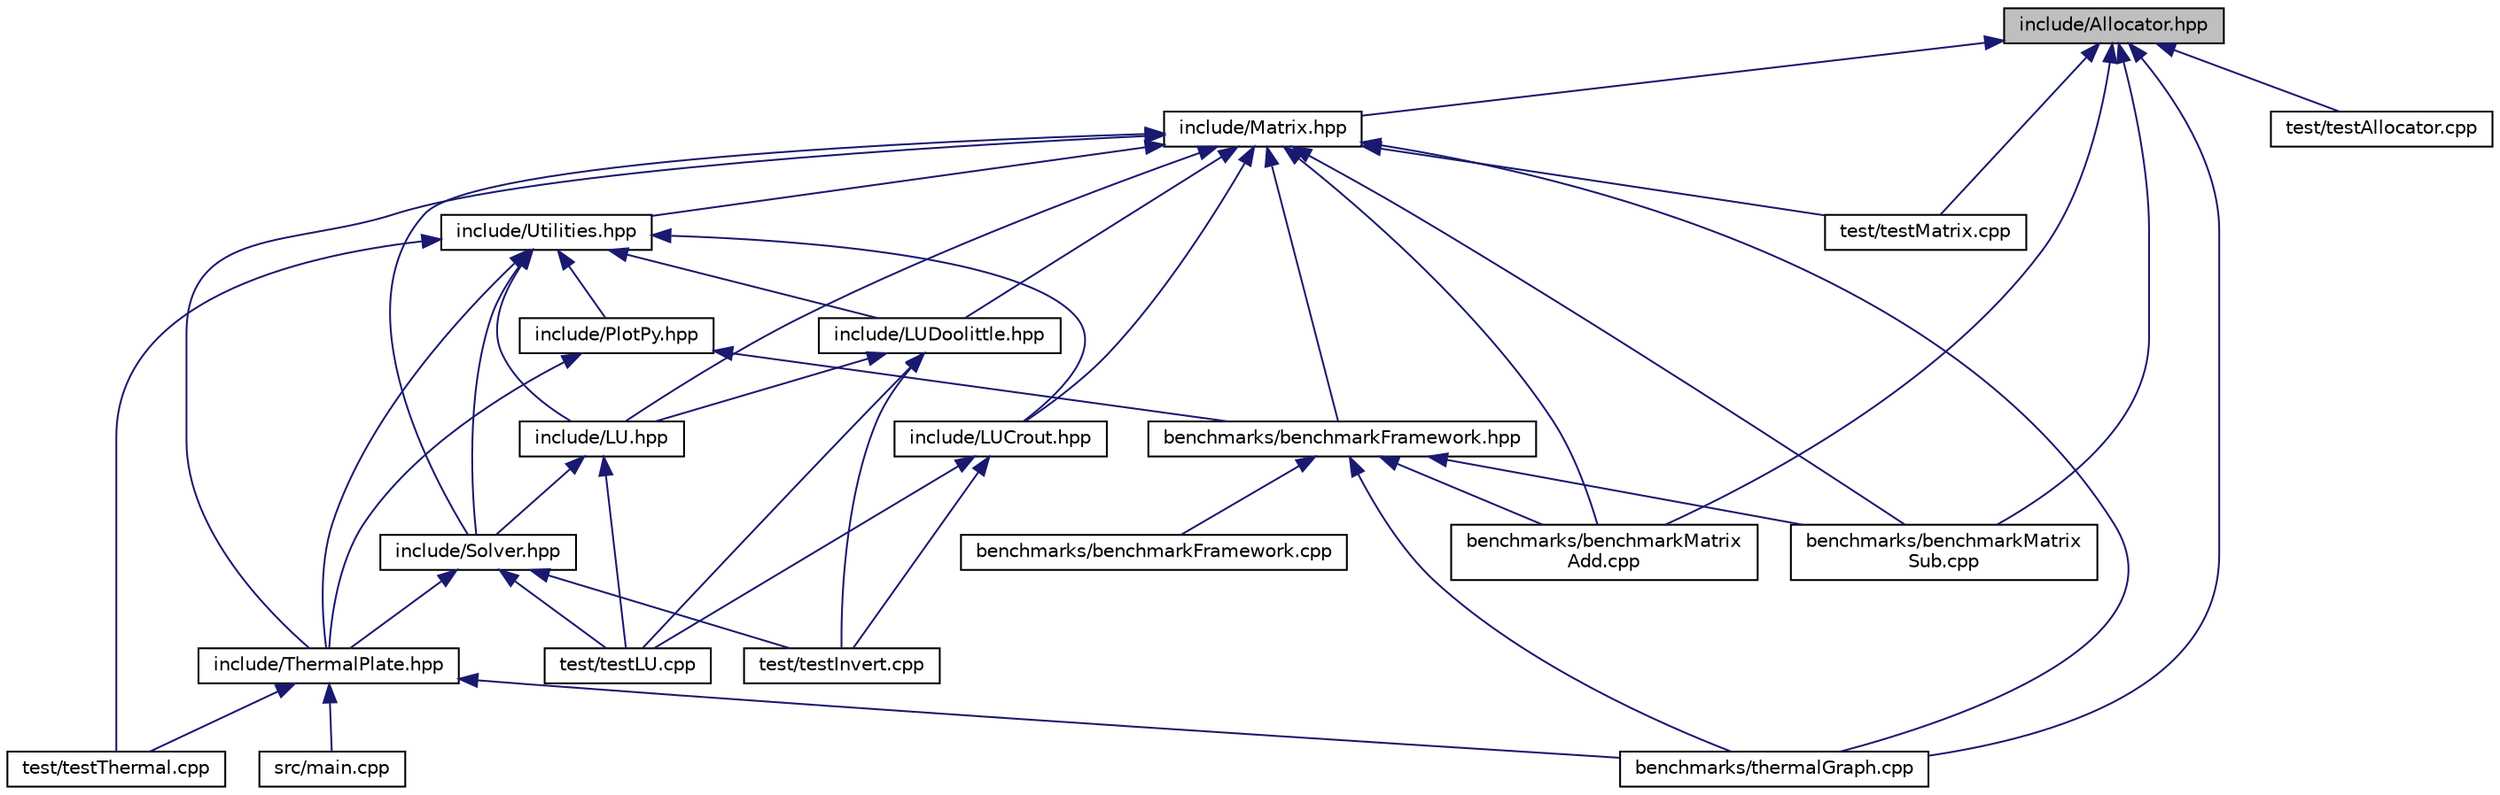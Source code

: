 digraph "include/Allocator.hpp"
{
  edge [fontname="Helvetica",fontsize="10",labelfontname="Helvetica",labelfontsize="10"];
  node [fontname="Helvetica",fontsize="10",shape=record];
  Node3 [label="include/Allocator.hpp",height=0.2,width=0.4,color="black", fillcolor="grey75", style="filled", fontcolor="black"];
  Node3 -> Node4 [dir="back",color="midnightblue",fontsize="10",style="solid"];
  Node4 [label="benchmarks/benchmarkMatrix\lAdd.cpp",height=0.2,width=0.4,color="black", fillcolor="white", style="filled",URL="$db/d8c/benchmarkMatrixAdd_8cpp.html"];
  Node3 -> Node5 [dir="back",color="midnightblue",fontsize="10",style="solid"];
  Node5 [label="benchmarks/benchmarkMatrix\lSub.cpp",height=0.2,width=0.4,color="black", fillcolor="white", style="filled",URL="$d0/da9/benchmarkMatrixSub_8cpp.html"];
  Node3 -> Node6 [dir="back",color="midnightblue",fontsize="10",style="solid"];
  Node6 [label="benchmarks/thermalGraph.cpp",height=0.2,width=0.4,color="black", fillcolor="white", style="filled",URL="$dc/dc9/thermalGraph_8cpp.html"];
  Node3 -> Node7 [dir="back",color="midnightblue",fontsize="10",style="solid"];
  Node7 [label="include/Matrix.hpp",height=0.2,width=0.4,color="black", fillcolor="white", style="filled",URL="$d9/d1c/Matrix_8hpp.html"];
  Node7 -> Node8 [dir="back",color="midnightblue",fontsize="10",style="solid"];
  Node8 [label="benchmarks/benchmarkFramework.hpp",height=0.2,width=0.4,color="black", fillcolor="white", style="filled",URL="$dc/dcc/benchmarkFramework_8hpp.html"];
  Node8 -> Node9 [dir="back",color="midnightblue",fontsize="10",style="solid"];
  Node9 [label="benchmarks/benchmarkFramework.cpp",height=0.2,width=0.4,color="black", fillcolor="white", style="filled",URL="$df/d08/benchmarkFramework_8cpp.html"];
  Node8 -> Node4 [dir="back",color="midnightblue",fontsize="10",style="solid"];
  Node8 -> Node5 [dir="back",color="midnightblue",fontsize="10",style="solid"];
  Node8 -> Node6 [dir="back",color="midnightblue",fontsize="10",style="solid"];
  Node7 -> Node4 [dir="back",color="midnightblue",fontsize="10",style="solid"];
  Node7 -> Node5 [dir="back",color="midnightblue",fontsize="10",style="solid"];
  Node7 -> Node6 [dir="back",color="midnightblue",fontsize="10",style="solid"];
  Node7 -> Node10 [dir="back",color="midnightblue",fontsize="10",style="solid"];
  Node10 [label="include/Utilities.hpp",height=0.2,width=0.4,color="black", fillcolor="white", style="filled",URL="$db/d8f/Utilities_8hpp.html"];
  Node10 -> Node11 [dir="back",color="midnightblue",fontsize="10",style="solid"];
  Node11 [label="include/LU.hpp",height=0.2,width=0.4,color="black", fillcolor="white", style="filled",URL="$d6/dcf/LU_8hpp.html"];
  Node11 -> Node12 [dir="back",color="midnightblue",fontsize="10",style="solid"];
  Node12 [label="include/Solver.hpp",height=0.2,width=0.4,color="black", fillcolor="white", style="filled",URL="$d1/d19/Solver_8hpp.html"];
  Node12 -> Node13 [dir="back",color="midnightblue",fontsize="10",style="solid"];
  Node13 [label="include/ThermalPlate.hpp",height=0.2,width=0.4,color="black", fillcolor="white", style="filled",URL="$dd/de8/ThermalPlate_8hpp.html"];
  Node13 -> Node6 [dir="back",color="midnightblue",fontsize="10",style="solid"];
  Node13 -> Node14 [dir="back",color="midnightblue",fontsize="10",style="solid"];
  Node14 [label="src/main.cpp",height=0.2,width=0.4,color="black", fillcolor="white", style="filled",URL="$df/d0a/main_8cpp.html"];
  Node13 -> Node15 [dir="back",color="midnightblue",fontsize="10",style="solid"];
  Node15 [label="test/testThermal.cpp",height=0.2,width=0.4,color="black", fillcolor="white", style="filled",URL="$dd/dd7/testThermal_8cpp.html"];
  Node12 -> Node16 [dir="back",color="midnightblue",fontsize="10",style="solid"];
  Node16 [label="test/testInvert.cpp",height=0.2,width=0.4,color="black", fillcolor="white", style="filled",URL="$d6/d21/testInvert_8cpp.html"];
  Node12 -> Node17 [dir="back",color="midnightblue",fontsize="10",style="solid"];
  Node17 [label="test/testLU.cpp",height=0.2,width=0.4,color="black", fillcolor="white", style="filled",URL="$d9/d82/testLU_8cpp.html"];
  Node11 -> Node17 [dir="back",color="midnightblue",fontsize="10",style="solid"];
  Node10 -> Node18 [dir="back",color="midnightblue",fontsize="10",style="solid"];
  Node18 [label="include/LUDoolittle.hpp",height=0.2,width=0.4,color="black", fillcolor="white", style="filled",URL="$df/db9/LUDoolittle_8hpp.html"];
  Node18 -> Node11 [dir="back",color="midnightblue",fontsize="10",style="solid"];
  Node18 -> Node16 [dir="back",color="midnightblue",fontsize="10",style="solid"];
  Node18 -> Node17 [dir="back",color="midnightblue",fontsize="10",style="solid"];
  Node10 -> Node19 [dir="back",color="midnightblue",fontsize="10",style="solid"];
  Node19 [label="include/LUCrout.hpp",height=0.2,width=0.4,color="black", fillcolor="white", style="filled",URL="$d8/dc0/LUCrout_8hpp.html"];
  Node19 -> Node16 [dir="back",color="midnightblue",fontsize="10",style="solid"];
  Node19 -> Node17 [dir="back",color="midnightblue",fontsize="10",style="solid"];
  Node10 -> Node20 [dir="back",color="midnightblue",fontsize="10",style="solid"];
  Node20 [label="include/PlotPy.hpp",height=0.2,width=0.4,color="black", fillcolor="white", style="filled",URL="$d9/dfb/PlotPy_8hpp.html"];
  Node20 -> Node8 [dir="back",color="midnightblue",fontsize="10",style="solid"];
  Node20 -> Node13 [dir="back",color="midnightblue",fontsize="10",style="solid"];
  Node10 -> Node12 [dir="back",color="midnightblue",fontsize="10",style="solid"];
  Node10 -> Node13 [dir="back",color="midnightblue",fontsize="10",style="solid"];
  Node10 -> Node15 [dir="back",color="midnightblue",fontsize="10",style="solid"];
  Node7 -> Node11 [dir="back",color="midnightblue",fontsize="10",style="solid"];
  Node7 -> Node18 [dir="back",color="midnightblue",fontsize="10",style="solid"];
  Node7 -> Node19 [dir="back",color="midnightblue",fontsize="10",style="solid"];
  Node7 -> Node12 [dir="back",color="midnightblue",fontsize="10",style="solid"];
  Node7 -> Node13 [dir="back",color="midnightblue",fontsize="10",style="solid"];
  Node7 -> Node21 [dir="back",color="midnightblue",fontsize="10",style="solid"];
  Node21 [label="test/testMatrix.cpp",height=0.2,width=0.4,color="black", fillcolor="white", style="filled",URL="$dc/dbd/testMatrix_8cpp.html"];
  Node3 -> Node22 [dir="back",color="midnightblue",fontsize="10",style="solid"];
  Node22 [label="test/testAllocator.cpp",height=0.2,width=0.4,color="black", fillcolor="white", style="filled",URL="$d4/dd4/testAllocator_8cpp.html"];
  Node3 -> Node21 [dir="back",color="midnightblue",fontsize="10",style="solid"];
}
